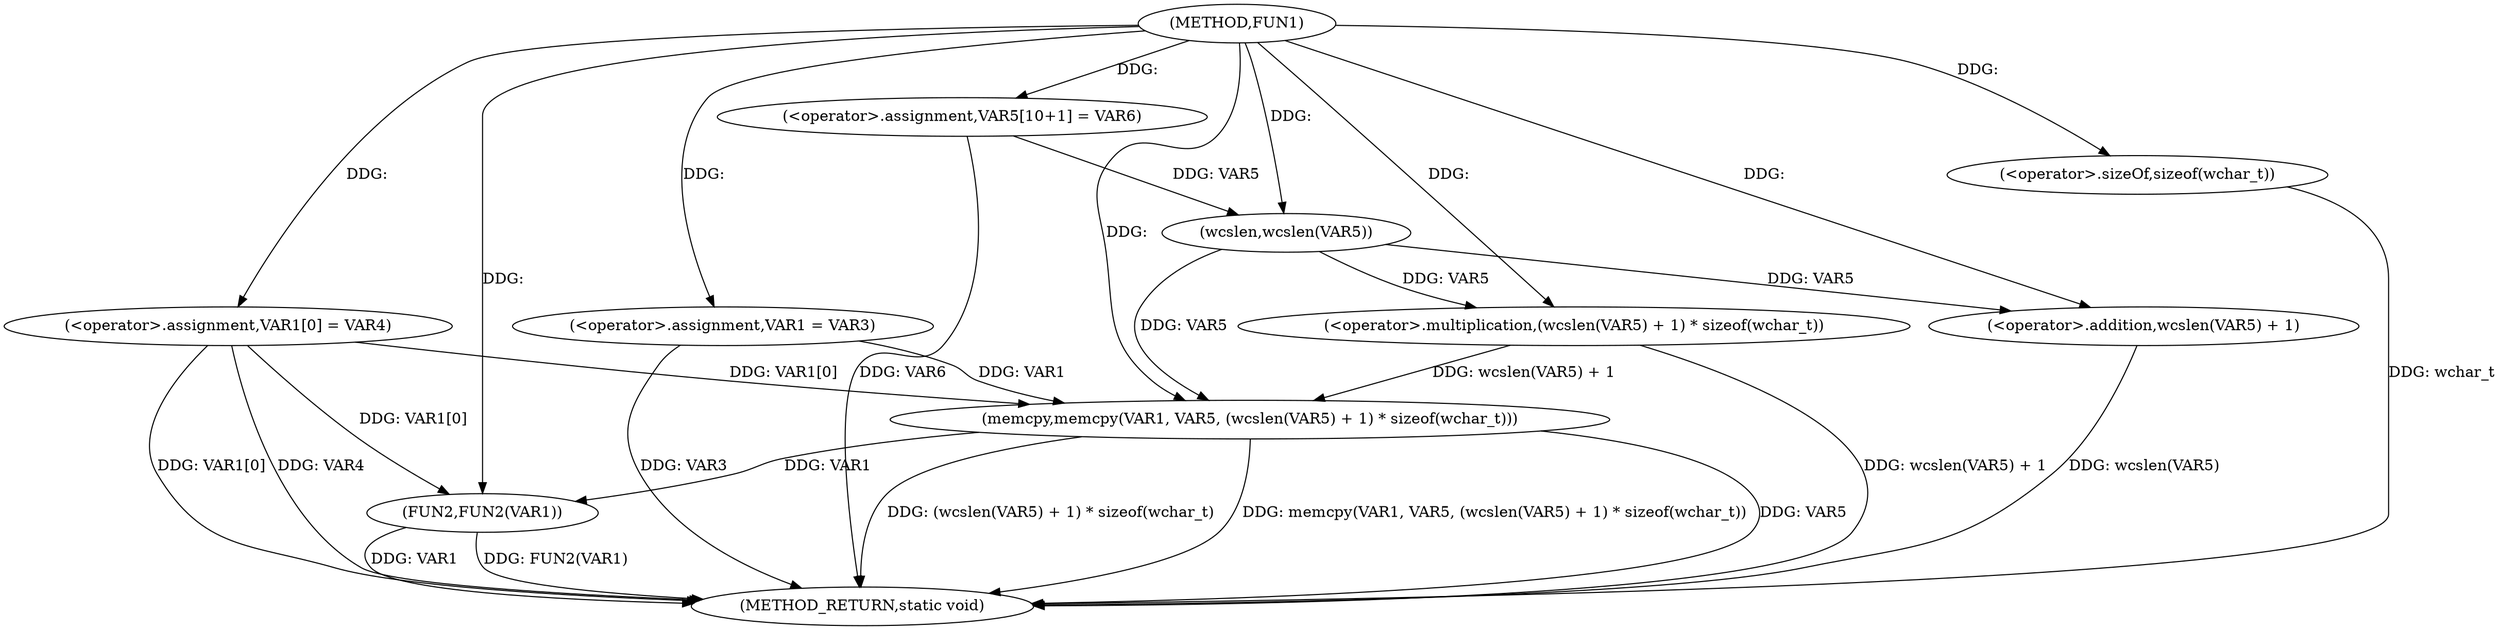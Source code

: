 digraph FUN1 {  
"1000100" [label = "(METHOD,FUN1)" ]
"1000130" [label = "(METHOD_RETURN,static void)" ]
"1000105" [label = "(<operator>.assignment,VAR1 = VAR3)" ]
"1000108" [label = "(<operator>.assignment,VAR1[0] = VAR4)" ]
"1000115" [label = "(<operator>.assignment,VAR5[10+1] = VAR6)" ]
"1000118" [label = "(memcpy,memcpy(VAR1, VAR5, (wcslen(VAR5) + 1) * sizeof(wchar_t)))" ]
"1000121" [label = "(<operator>.multiplication,(wcslen(VAR5) + 1) * sizeof(wchar_t))" ]
"1000122" [label = "(<operator>.addition,wcslen(VAR5) + 1)" ]
"1000123" [label = "(wcslen,wcslen(VAR5))" ]
"1000126" [label = "(<operator>.sizeOf,sizeof(wchar_t))" ]
"1000128" [label = "(FUN2,FUN2(VAR1))" ]
  "1000115" -> "1000130"  [ label = "DDG: VAR6"] 
  "1000105" -> "1000130"  [ label = "DDG: VAR3"] 
  "1000122" -> "1000130"  [ label = "DDG: wcslen(VAR5)"] 
  "1000128" -> "1000130"  [ label = "DDG: VAR1"] 
  "1000126" -> "1000130"  [ label = "DDG: wchar_t"] 
  "1000118" -> "1000130"  [ label = "DDG: memcpy(VAR1, VAR5, (wcslen(VAR5) + 1) * sizeof(wchar_t))"] 
  "1000108" -> "1000130"  [ label = "DDG: VAR4"] 
  "1000118" -> "1000130"  [ label = "DDG: VAR5"] 
  "1000121" -> "1000130"  [ label = "DDG: wcslen(VAR5) + 1"] 
  "1000128" -> "1000130"  [ label = "DDG: FUN2(VAR1)"] 
  "1000108" -> "1000130"  [ label = "DDG: VAR1[0]"] 
  "1000118" -> "1000130"  [ label = "DDG: (wcslen(VAR5) + 1) * sizeof(wchar_t)"] 
  "1000100" -> "1000105"  [ label = "DDG: "] 
  "1000100" -> "1000108"  [ label = "DDG: "] 
  "1000100" -> "1000115"  [ label = "DDG: "] 
  "1000105" -> "1000118"  [ label = "DDG: VAR1"] 
  "1000108" -> "1000118"  [ label = "DDG: VAR1[0]"] 
  "1000100" -> "1000118"  [ label = "DDG: "] 
  "1000123" -> "1000118"  [ label = "DDG: VAR5"] 
  "1000121" -> "1000118"  [ label = "DDG: wcslen(VAR5) + 1"] 
  "1000123" -> "1000121"  [ label = "DDG: VAR5"] 
  "1000100" -> "1000121"  [ label = "DDG: "] 
  "1000123" -> "1000122"  [ label = "DDG: VAR5"] 
  "1000115" -> "1000123"  [ label = "DDG: VAR5"] 
  "1000100" -> "1000123"  [ label = "DDG: "] 
  "1000100" -> "1000122"  [ label = "DDG: "] 
  "1000100" -> "1000126"  [ label = "DDG: "] 
  "1000118" -> "1000128"  [ label = "DDG: VAR1"] 
  "1000108" -> "1000128"  [ label = "DDG: VAR1[0]"] 
  "1000100" -> "1000128"  [ label = "DDG: "] 
}
